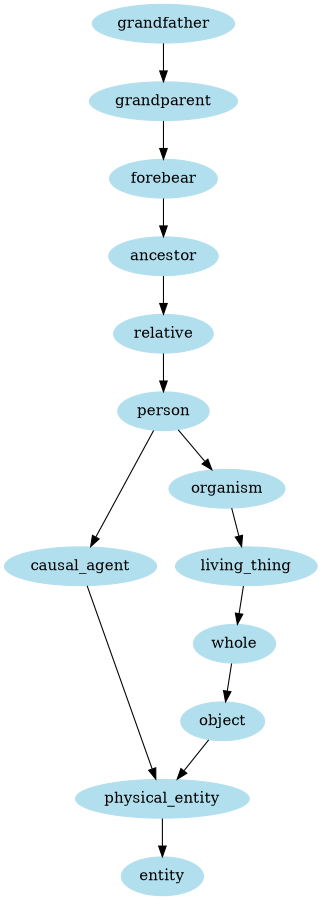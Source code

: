 digraph unix {
	node [color=lightblue2 style=filled]
	size="6,6"
	grandfather -> grandparent
	grandparent -> forebear
	forebear -> ancestor
	ancestor -> relative
	relative -> person
	person -> causal_agent
	causal_agent -> physical_entity
	physical_entity -> entity
	person -> organism
	organism -> living_thing
	living_thing -> whole
	whole -> object
	object -> physical_entity
}
